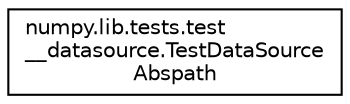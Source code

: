 digraph "Graphical Class Hierarchy"
{
 // LATEX_PDF_SIZE
  edge [fontname="Helvetica",fontsize="10",labelfontname="Helvetica",labelfontsize="10"];
  node [fontname="Helvetica",fontsize="10",shape=record];
  rankdir="LR";
  Node0 [label="numpy.lib.tests.test\l__datasource.TestDataSource\lAbspath",height=0.2,width=0.4,color="black", fillcolor="white", style="filled",URL="$classnumpy_1_1lib_1_1tests_1_1test____datasource_1_1TestDataSourceAbspath.html",tooltip=" "];
}
